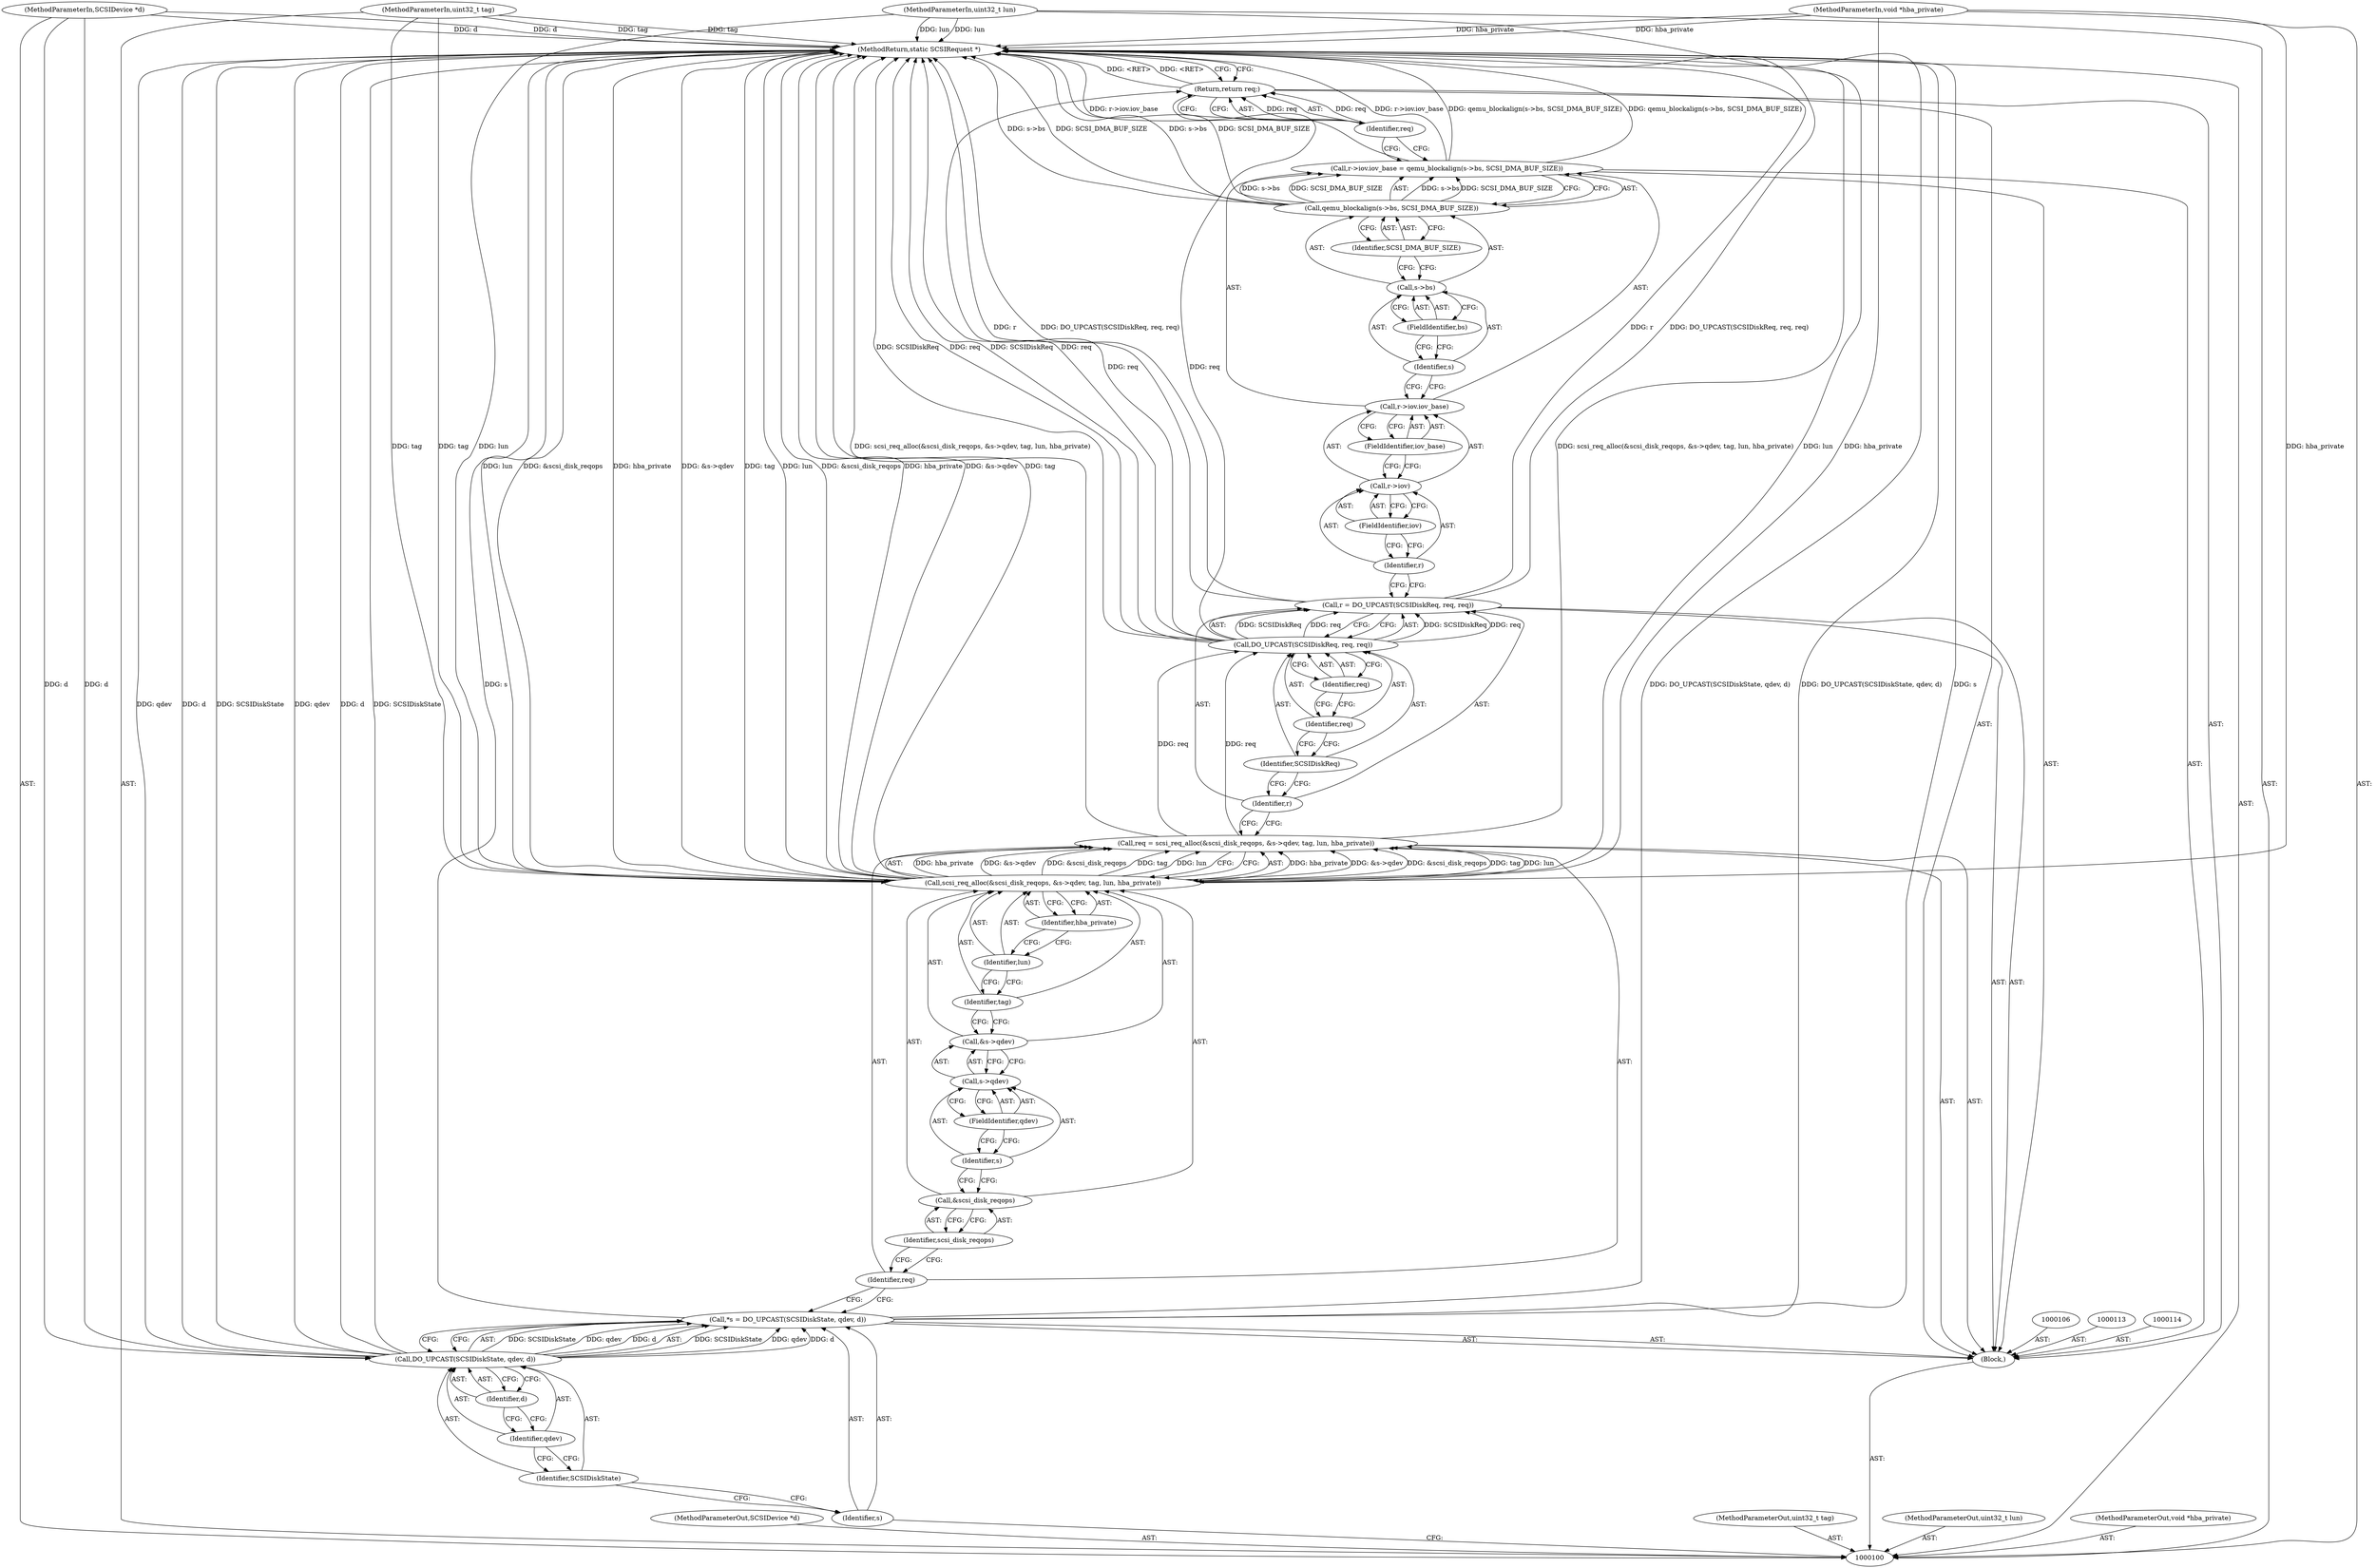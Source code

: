 digraph "1_qemu_7285477ab11831b1cf56e45878a89170dd06d9b9_3" {
"1000146" [label="(MethodReturn,static SCSIRequest *)"];
"1000101" [label="(MethodParameterIn,SCSIDevice *d)"];
"1000195" [label="(MethodParameterOut,SCSIDevice *d)"];
"1000102" [label="(MethodParameterIn,uint32_t tag)"];
"1000196" [label="(MethodParameterOut,uint32_t tag)"];
"1000138" [label="(FieldIdentifier,iov_base)"];
"1000139" [label="(Call,qemu_blockalign(s->bs, SCSI_DMA_BUF_SIZE))"];
"1000140" [label="(Call,s->bs)"];
"1000141" [label="(Identifier,s)"];
"1000133" [label="(Call,r->iov.iov_base = qemu_blockalign(s->bs, SCSI_DMA_BUF_SIZE))"];
"1000134" [label="(Call,r->iov.iov_base)"];
"1000135" [label="(Call,r->iov)"];
"1000136" [label="(Identifier,r)"];
"1000142" [label="(FieldIdentifier,bs)"];
"1000143" [label="(Identifier,SCSI_DMA_BUF_SIZE)"];
"1000137" [label="(FieldIdentifier,iov)"];
"1000145" [label="(Identifier,req)"];
"1000144" [label="(Return,return req;)"];
"1000103" [label="(MethodParameterIn,uint32_t lun)"];
"1000197" [label="(MethodParameterOut,uint32_t lun)"];
"1000104" [label="(MethodParameterIn,void *hba_private)"];
"1000198" [label="(MethodParameterOut,void *hba_private)"];
"1000105" [label="(Block,)"];
"1000107" [label="(Call,*s = DO_UPCAST(SCSIDiskState, qdev, d))"];
"1000108" [label="(Identifier,s)"];
"1000109" [label="(Call,DO_UPCAST(SCSIDiskState, qdev, d))"];
"1000110" [label="(Identifier,SCSIDiskState)"];
"1000111" [label="(Identifier,qdev)"];
"1000112" [label="(Identifier,d)"];
"1000117" [label="(Call,scsi_req_alloc(&scsi_disk_reqops, &s->qdev, tag, lun, hba_private))"];
"1000118" [label="(Call,&scsi_disk_reqops)"];
"1000119" [label="(Identifier,scsi_disk_reqops)"];
"1000120" [label="(Call,&s->qdev)"];
"1000121" [label="(Call,s->qdev)"];
"1000122" [label="(Identifier,s)"];
"1000123" [label="(FieldIdentifier,qdev)"];
"1000115" [label="(Call,req = scsi_req_alloc(&scsi_disk_reqops, &s->qdev, tag, lun, hba_private))"];
"1000116" [label="(Identifier,req)"];
"1000124" [label="(Identifier,tag)"];
"1000125" [label="(Identifier,lun)"];
"1000126" [label="(Identifier,hba_private)"];
"1000130" [label="(Identifier,SCSIDiskReq)"];
"1000131" [label="(Identifier,req)"];
"1000132" [label="(Identifier,req)"];
"1000127" [label="(Call,r = DO_UPCAST(SCSIDiskReq, req, req))"];
"1000128" [label="(Identifier,r)"];
"1000129" [label="(Call,DO_UPCAST(SCSIDiskReq, req, req))"];
"1000146" -> "1000100"  [label="AST: "];
"1000146" -> "1000144"  [label="CFG: "];
"1000144" -> "1000146"  [label="DDG: <RET>"];
"1000115" -> "1000146"  [label="DDG: scsi_req_alloc(&scsi_disk_reqops, &s->qdev, tag, lun, hba_private)"];
"1000117" -> "1000146"  [label="DDG: lun"];
"1000117" -> "1000146"  [label="DDG: &scsi_disk_reqops"];
"1000117" -> "1000146"  [label="DDG: hba_private"];
"1000117" -> "1000146"  [label="DDG: &s->qdev"];
"1000117" -> "1000146"  [label="DDG: tag"];
"1000107" -> "1000146"  [label="DDG: s"];
"1000107" -> "1000146"  [label="DDG: DO_UPCAST(SCSIDiskState, qdev, d)"];
"1000104" -> "1000146"  [label="DDG: hba_private"];
"1000139" -> "1000146"  [label="DDG: s->bs"];
"1000139" -> "1000146"  [label="DDG: SCSI_DMA_BUF_SIZE"];
"1000127" -> "1000146"  [label="DDG: r"];
"1000127" -> "1000146"  [label="DDG: DO_UPCAST(SCSIDiskReq, req, req)"];
"1000109" -> "1000146"  [label="DDG: qdev"];
"1000109" -> "1000146"  [label="DDG: d"];
"1000109" -> "1000146"  [label="DDG: SCSIDiskState"];
"1000129" -> "1000146"  [label="DDG: SCSIDiskReq"];
"1000129" -> "1000146"  [label="DDG: req"];
"1000133" -> "1000146"  [label="DDG: qemu_blockalign(s->bs, SCSI_DMA_BUF_SIZE)"];
"1000133" -> "1000146"  [label="DDG: r->iov.iov_base"];
"1000103" -> "1000146"  [label="DDG: lun"];
"1000102" -> "1000146"  [label="DDG: tag"];
"1000101" -> "1000146"  [label="DDG: d"];
"1000101" -> "1000100"  [label="AST: "];
"1000101" -> "1000146"  [label="DDG: d"];
"1000101" -> "1000109"  [label="DDG: d"];
"1000195" -> "1000100"  [label="AST: "];
"1000102" -> "1000100"  [label="AST: "];
"1000102" -> "1000146"  [label="DDG: tag"];
"1000102" -> "1000117"  [label="DDG: tag"];
"1000196" -> "1000100"  [label="AST: "];
"1000138" -> "1000134"  [label="AST: "];
"1000138" -> "1000135"  [label="CFG: "];
"1000134" -> "1000138"  [label="CFG: "];
"1000139" -> "1000133"  [label="AST: "];
"1000139" -> "1000143"  [label="CFG: "];
"1000140" -> "1000139"  [label="AST: "];
"1000143" -> "1000139"  [label="AST: "];
"1000133" -> "1000139"  [label="CFG: "];
"1000139" -> "1000146"  [label="DDG: s->bs"];
"1000139" -> "1000146"  [label="DDG: SCSI_DMA_BUF_SIZE"];
"1000139" -> "1000133"  [label="DDG: s->bs"];
"1000139" -> "1000133"  [label="DDG: SCSI_DMA_BUF_SIZE"];
"1000140" -> "1000139"  [label="AST: "];
"1000140" -> "1000142"  [label="CFG: "];
"1000141" -> "1000140"  [label="AST: "];
"1000142" -> "1000140"  [label="AST: "];
"1000143" -> "1000140"  [label="CFG: "];
"1000141" -> "1000140"  [label="AST: "];
"1000141" -> "1000134"  [label="CFG: "];
"1000142" -> "1000141"  [label="CFG: "];
"1000133" -> "1000105"  [label="AST: "];
"1000133" -> "1000139"  [label="CFG: "];
"1000134" -> "1000133"  [label="AST: "];
"1000139" -> "1000133"  [label="AST: "];
"1000145" -> "1000133"  [label="CFG: "];
"1000133" -> "1000146"  [label="DDG: qemu_blockalign(s->bs, SCSI_DMA_BUF_SIZE)"];
"1000133" -> "1000146"  [label="DDG: r->iov.iov_base"];
"1000139" -> "1000133"  [label="DDG: s->bs"];
"1000139" -> "1000133"  [label="DDG: SCSI_DMA_BUF_SIZE"];
"1000134" -> "1000133"  [label="AST: "];
"1000134" -> "1000138"  [label="CFG: "];
"1000135" -> "1000134"  [label="AST: "];
"1000138" -> "1000134"  [label="AST: "];
"1000141" -> "1000134"  [label="CFG: "];
"1000135" -> "1000134"  [label="AST: "];
"1000135" -> "1000137"  [label="CFG: "];
"1000136" -> "1000135"  [label="AST: "];
"1000137" -> "1000135"  [label="AST: "];
"1000138" -> "1000135"  [label="CFG: "];
"1000136" -> "1000135"  [label="AST: "];
"1000136" -> "1000127"  [label="CFG: "];
"1000137" -> "1000136"  [label="CFG: "];
"1000142" -> "1000140"  [label="AST: "];
"1000142" -> "1000141"  [label="CFG: "];
"1000140" -> "1000142"  [label="CFG: "];
"1000143" -> "1000139"  [label="AST: "];
"1000143" -> "1000140"  [label="CFG: "];
"1000139" -> "1000143"  [label="CFG: "];
"1000137" -> "1000135"  [label="AST: "];
"1000137" -> "1000136"  [label="CFG: "];
"1000135" -> "1000137"  [label="CFG: "];
"1000145" -> "1000144"  [label="AST: "];
"1000145" -> "1000133"  [label="CFG: "];
"1000144" -> "1000145"  [label="CFG: "];
"1000145" -> "1000144"  [label="DDG: req"];
"1000144" -> "1000105"  [label="AST: "];
"1000144" -> "1000145"  [label="CFG: "];
"1000145" -> "1000144"  [label="AST: "];
"1000146" -> "1000144"  [label="CFG: "];
"1000144" -> "1000146"  [label="DDG: <RET>"];
"1000145" -> "1000144"  [label="DDG: req"];
"1000129" -> "1000144"  [label="DDG: req"];
"1000103" -> "1000100"  [label="AST: "];
"1000103" -> "1000146"  [label="DDG: lun"];
"1000103" -> "1000117"  [label="DDG: lun"];
"1000197" -> "1000100"  [label="AST: "];
"1000104" -> "1000100"  [label="AST: "];
"1000104" -> "1000146"  [label="DDG: hba_private"];
"1000104" -> "1000117"  [label="DDG: hba_private"];
"1000198" -> "1000100"  [label="AST: "];
"1000105" -> "1000100"  [label="AST: "];
"1000106" -> "1000105"  [label="AST: "];
"1000107" -> "1000105"  [label="AST: "];
"1000113" -> "1000105"  [label="AST: "];
"1000114" -> "1000105"  [label="AST: "];
"1000115" -> "1000105"  [label="AST: "];
"1000127" -> "1000105"  [label="AST: "];
"1000133" -> "1000105"  [label="AST: "];
"1000144" -> "1000105"  [label="AST: "];
"1000107" -> "1000105"  [label="AST: "];
"1000107" -> "1000109"  [label="CFG: "];
"1000108" -> "1000107"  [label="AST: "];
"1000109" -> "1000107"  [label="AST: "];
"1000116" -> "1000107"  [label="CFG: "];
"1000107" -> "1000146"  [label="DDG: s"];
"1000107" -> "1000146"  [label="DDG: DO_UPCAST(SCSIDiskState, qdev, d)"];
"1000109" -> "1000107"  [label="DDG: SCSIDiskState"];
"1000109" -> "1000107"  [label="DDG: qdev"];
"1000109" -> "1000107"  [label="DDG: d"];
"1000108" -> "1000107"  [label="AST: "];
"1000108" -> "1000100"  [label="CFG: "];
"1000110" -> "1000108"  [label="CFG: "];
"1000109" -> "1000107"  [label="AST: "];
"1000109" -> "1000112"  [label="CFG: "];
"1000110" -> "1000109"  [label="AST: "];
"1000111" -> "1000109"  [label="AST: "];
"1000112" -> "1000109"  [label="AST: "];
"1000107" -> "1000109"  [label="CFG: "];
"1000109" -> "1000146"  [label="DDG: qdev"];
"1000109" -> "1000146"  [label="DDG: d"];
"1000109" -> "1000146"  [label="DDG: SCSIDiskState"];
"1000109" -> "1000107"  [label="DDG: SCSIDiskState"];
"1000109" -> "1000107"  [label="DDG: qdev"];
"1000109" -> "1000107"  [label="DDG: d"];
"1000101" -> "1000109"  [label="DDG: d"];
"1000110" -> "1000109"  [label="AST: "];
"1000110" -> "1000108"  [label="CFG: "];
"1000111" -> "1000110"  [label="CFG: "];
"1000111" -> "1000109"  [label="AST: "];
"1000111" -> "1000110"  [label="CFG: "];
"1000112" -> "1000111"  [label="CFG: "];
"1000112" -> "1000109"  [label="AST: "];
"1000112" -> "1000111"  [label="CFG: "];
"1000109" -> "1000112"  [label="CFG: "];
"1000117" -> "1000115"  [label="AST: "];
"1000117" -> "1000126"  [label="CFG: "];
"1000118" -> "1000117"  [label="AST: "];
"1000120" -> "1000117"  [label="AST: "];
"1000124" -> "1000117"  [label="AST: "];
"1000125" -> "1000117"  [label="AST: "];
"1000126" -> "1000117"  [label="AST: "];
"1000115" -> "1000117"  [label="CFG: "];
"1000117" -> "1000146"  [label="DDG: lun"];
"1000117" -> "1000146"  [label="DDG: &scsi_disk_reqops"];
"1000117" -> "1000146"  [label="DDG: hba_private"];
"1000117" -> "1000146"  [label="DDG: &s->qdev"];
"1000117" -> "1000146"  [label="DDG: tag"];
"1000117" -> "1000115"  [label="DDG: hba_private"];
"1000117" -> "1000115"  [label="DDG: &s->qdev"];
"1000117" -> "1000115"  [label="DDG: &scsi_disk_reqops"];
"1000117" -> "1000115"  [label="DDG: tag"];
"1000117" -> "1000115"  [label="DDG: lun"];
"1000102" -> "1000117"  [label="DDG: tag"];
"1000103" -> "1000117"  [label="DDG: lun"];
"1000104" -> "1000117"  [label="DDG: hba_private"];
"1000118" -> "1000117"  [label="AST: "];
"1000118" -> "1000119"  [label="CFG: "];
"1000119" -> "1000118"  [label="AST: "];
"1000122" -> "1000118"  [label="CFG: "];
"1000119" -> "1000118"  [label="AST: "];
"1000119" -> "1000116"  [label="CFG: "];
"1000118" -> "1000119"  [label="CFG: "];
"1000120" -> "1000117"  [label="AST: "];
"1000120" -> "1000121"  [label="CFG: "];
"1000121" -> "1000120"  [label="AST: "];
"1000124" -> "1000120"  [label="CFG: "];
"1000121" -> "1000120"  [label="AST: "];
"1000121" -> "1000123"  [label="CFG: "];
"1000122" -> "1000121"  [label="AST: "];
"1000123" -> "1000121"  [label="AST: "];
"1000120" -> "1000121"  [label="CFG: "];
"1000122" -> "1000121"  [label="AST: "];
"1000122" -> "1000118"  [label="CFG: "];
"1000123" -> "1000122"  [label="CFG: "];
"1000123" -> "1000121"  [label="AST: "];
"1000123" -> "1000122"  [label="CFG: "];
"1000121" -> "1000123"  [label="CFG: "];
"1000115" -> "1000105"  [label="AST: "];
"1000115" -> "1000117"  [label="CFG: "];
"1000116" -> "1000115"  [label="AST: "];
"1000117" -> "1000115"  [label="AST: "];
"1000128" -> "1000115"  [label="CFG: "];
"1000115" -> "1000146"  [label="DDG: scsi_req_alloc(&scsi_disk_reqops, &s->qdev, tag, lun, hba_private)"];
"1000117" -> "1000115"  [label="DDG: hba_private"];
"1000117" -> "1000115"  [label="DDG: &s->qdev"];
"1000117" -> "1000115"  [label="DDG: &scsi_disk_reqops"];
"1000117" -> "1000115"  [label="DDG: tag"];
"1000117" -> "1000115"  [label="DDG: lun"];
"1000115" -> "1000129"  [label="DDG: req"];
"1000116" -> "1000115"  [label="AST: "];
"1000116" -> "1000107"  [label="CFG: "];
"1000119" -> "1000116"  [label="CFG: "];
"1000124" -> "1000117"  [label="AST: "];
"1000124" -> "1000120"  [label="CFG: "];
"1000125" -> "1000124"  [label="CFG: "];
"1000125" -> "1000117"  [label="AST: "];
"1000125" -> "1000124"  [label="CFG: "];
"1000126" -> "1000125"  [label="CFG: "];
"1000126" -> "1000117"  [label="AST: "];
"1000126" -> "1000125"  [label="CFG: "];
"1000117" -> "1000126"  [label="CFG: "];
"1000130" -> "1000129"  [label="AST: "];
"1000130" -> "1000128"  [label="CFG: "];
"1000131" -> "1000130"  [label="CFG: "];
"1000131" -> "1000129"  [label="AST: "];
"1000131" -> "1000130"  [label="CFG: "];
"1000132" -> "1000131"  [label="CFG: "];
"1000132" -> "1000129"  [label="AST: "];
"1000132" -> "1000131"  [label="CFG: "];
"1000129" -> "1000132"  [label="CFG: "];
"1000127" -> "1000105"  [label="AST: "];
"1000127" -> "1000129"  [label="CFG: "];
"1000128" -> "1000127"  [label="AST: "];
"1000129" -> "1000127"  [label="AST: "];
"1000136" -> "1000127"  [label="CFG: "];
"1000127" -> "1000146"  [label="DDG: r"];
"1000127" -> "1000146"  [label="DDG: DO_UPCAST(SCSIDiskReq, req, req)"];
"1000129" -> "1000127"  [label="DDG: SCSIDiskReq"];
"1000129" -> "1000127"  [label="DDG: req"];
"1000128" -> "1000127"  [label="AST: "];
"1000128" -> "1000115"  [label="CFG: "];
"1000130" -> "1000128"  [label="CFG: "];
"1000129" -> "1000127"  [label="AST: "];
"1000129" -> "1000132"  [label="CFG: "];
"1000130" -> "1000129"  [label="AST: "];
"1000131" -> "1000129"  [label="AST: "];
"1000132" -> "1000129"  [label="AST: "];
"1000127" -> "1000129"  [label="CFG: "];
"1000129" -> "1000146"  [label="DDG: SCSIDiskReq"];
"1000129" -> "1000146"  [label="DDG: req"];
"1000129" -> "1000127"  [label="DDG: SCSIDiskReq"];
"1000129" -> "1000127"  [label="DDG: req"];
"1000115" -> "1000129"  [label="DDG: req"];
"1000129" -> "1000144"  [label="DDG: req"];
}
